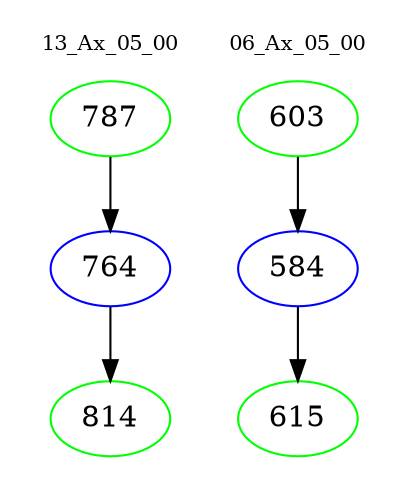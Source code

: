 digraph{
subgraph cluster_0 {
color = white
label = "13_Ax_05_00";
fontsize=10;
T0_787 [label="787", color="green"]
T0_787 -> T0_764 [color="black"]
T0_764 [label="764", color="blue"]
T0_764 -> T0_814 [color="black"]
T0_814 [label="814", color="green"]
}
subgraph cluster_1 {
color = white
label = "06_Ax_05_00";
fontsize=10;
T1_603 [label="603", color="green"]
T1_603 -> T1_584 [color="black"]
T1_584 [label="584", color="blue"]
T1_584 -> T1_615 [color="black"]
T1_615 [label="615", color="green"]
}
}

